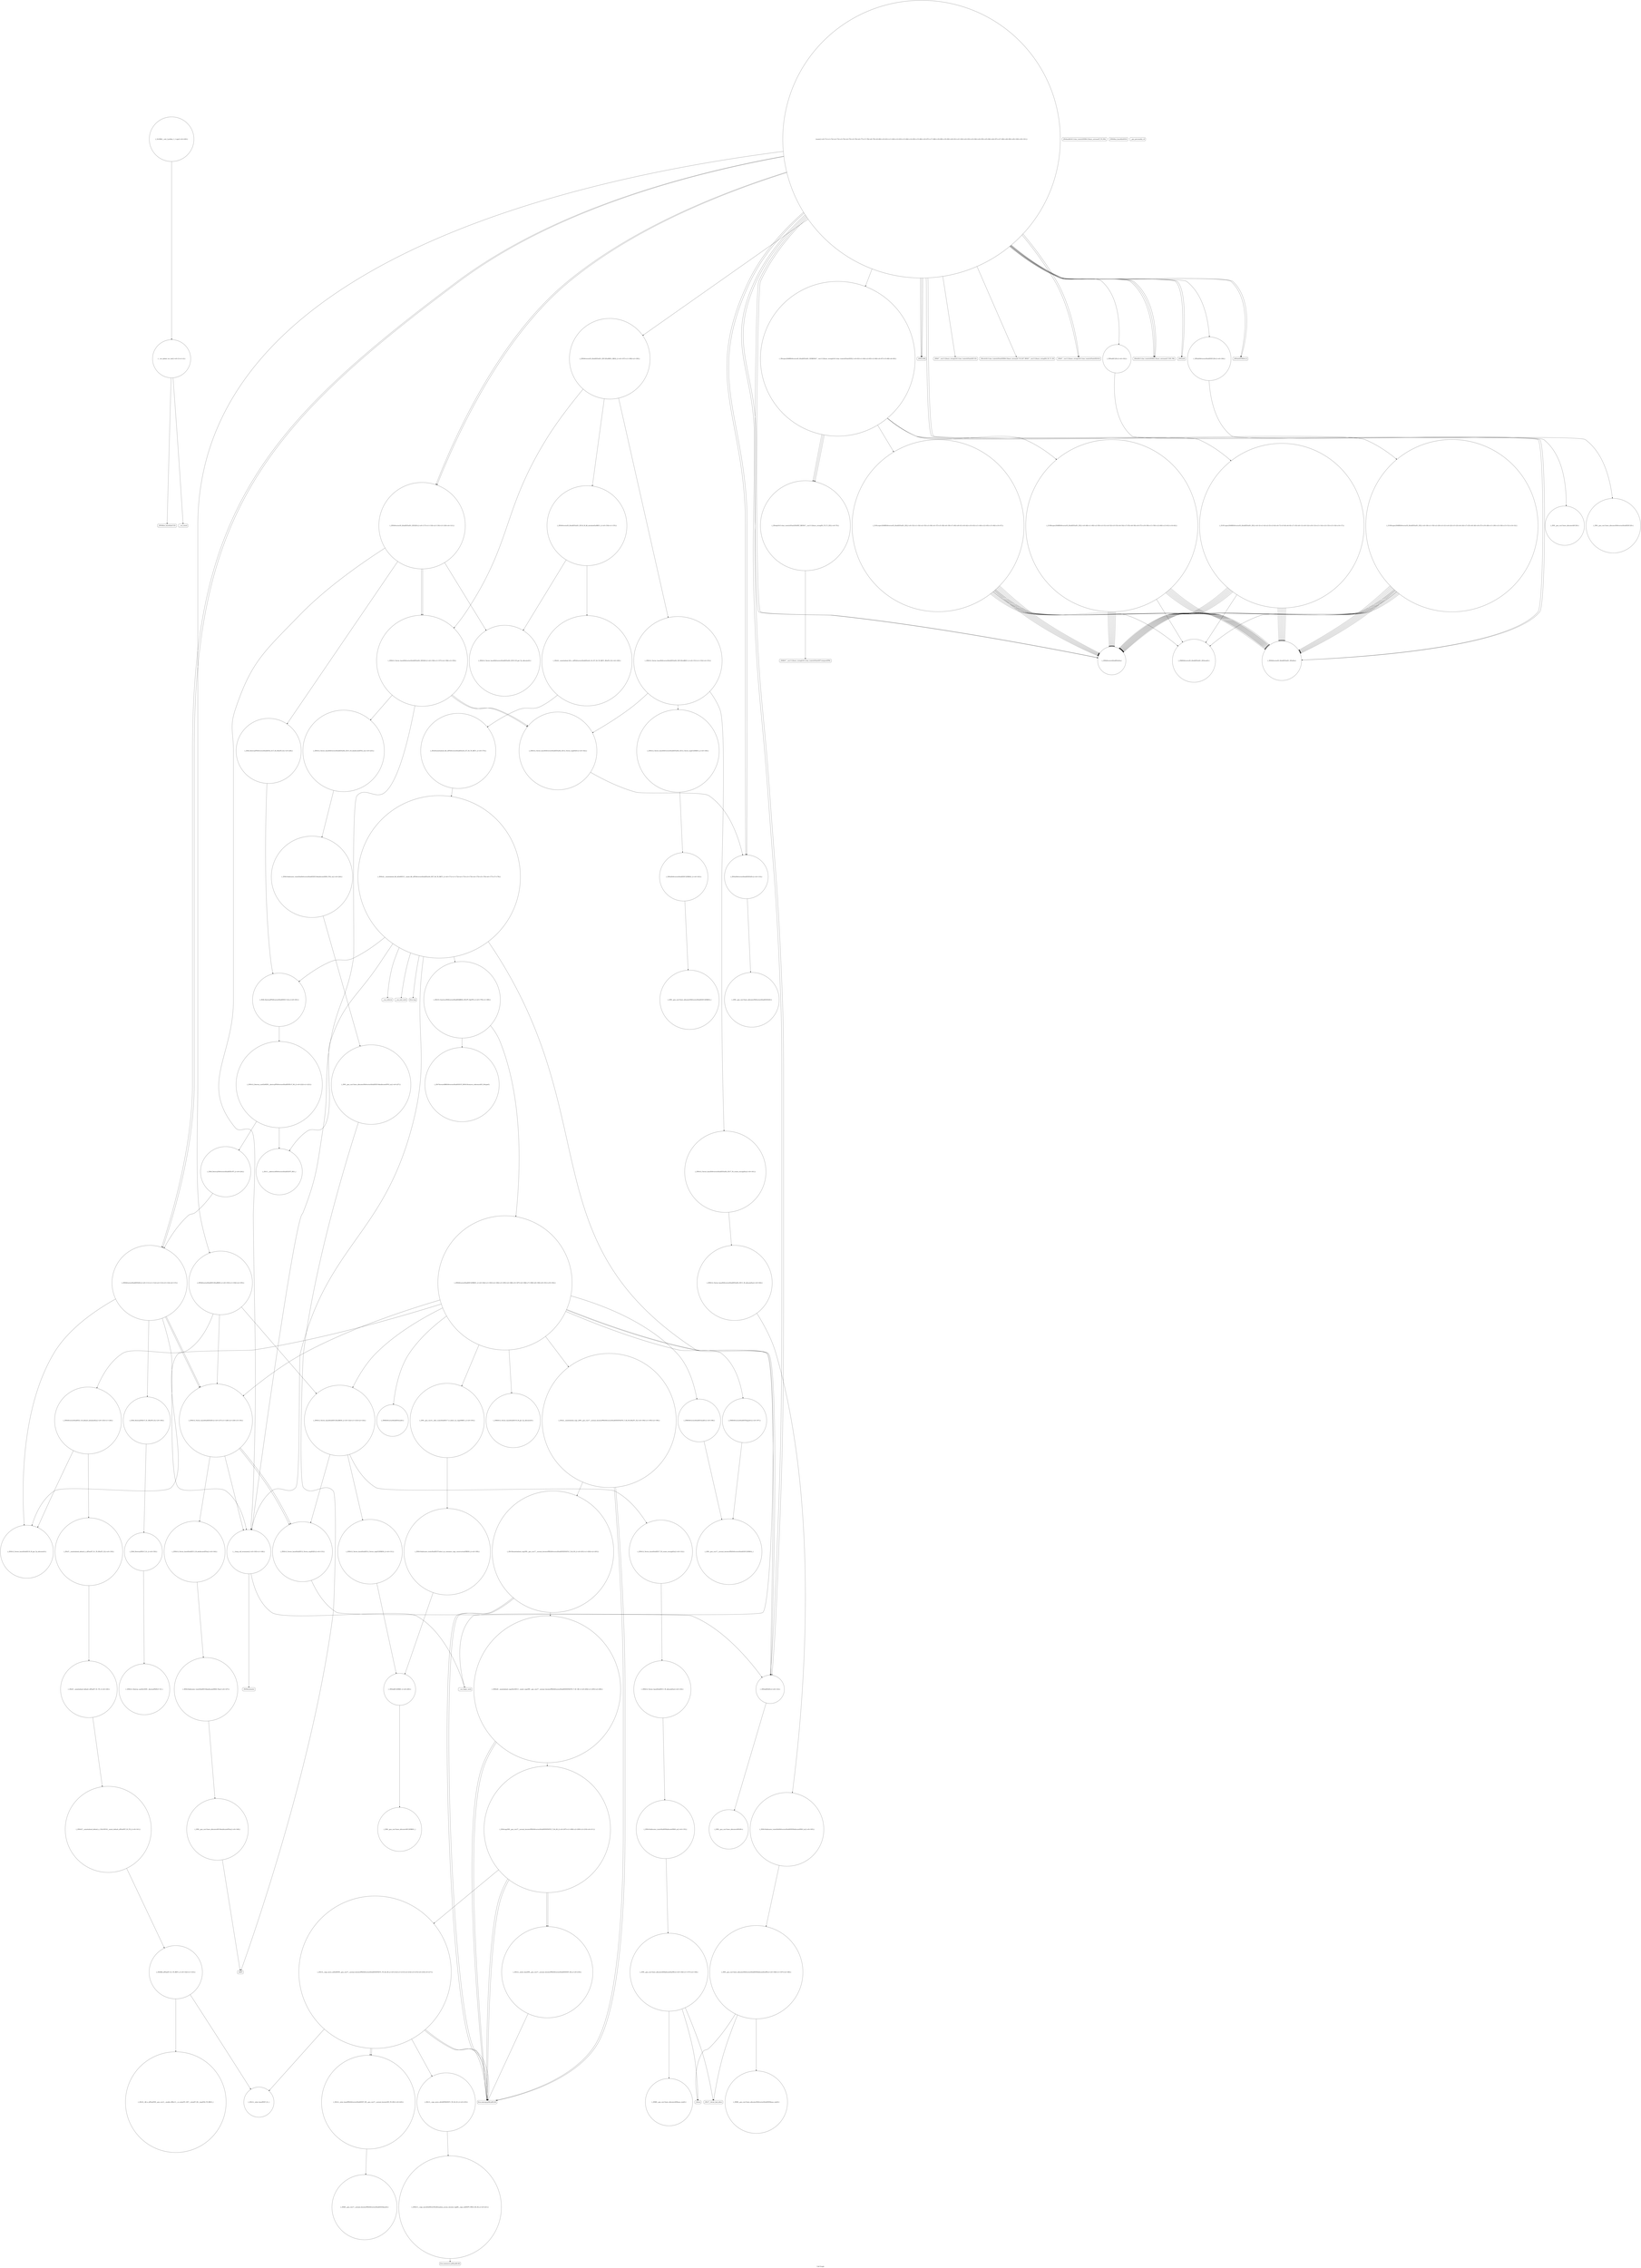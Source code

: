 digraph "Call Graph" {
	label="Call Graph";

	Node0x5592af02a7d0 [shape=record,shape=circle,label="{__cxx_global_var_init|{<s0>1|<s1>2}}"];
	Node0x5592af02a7d0:s0 -> Node0x5592af0287c0[color=black];
	Node0x5592af02a7d0:s1 -> Node0x5592af2be860[color=black];
	Node0x5592af2c2400 [shape=record,shape=circle,label="{_ZNKSt6vectorIiSaIiEE4sizeEv}"];
	Node0x5592af2bea60 [shape=record,shape=circle,label="{_ZNSt6vectorIiSaIiEEixEm}"];
	Node0x5592af2bff60 [shape=record,shape=circle,label="{_ZNSaIiEC2ERKS_|{<s0>200}}"];
	Node0x5592af2bff60:s0 -> Node0x5592af2bfae0[color=black];
	Node0x5592af2bede0 [shape=record,shape=Mrecord,label="{_ZNSirsERi}"];
	Node0x5592af2c02e0 [shape=record,shape=circle,label="{_ZSt13__copy_move_aILb0EPKiPiET1_T0_S4_S3_|{<s0>219}}"];
	Node0x5592af2c02e0:s0 -> Node0x5592af2c03e0[color=black];
	Node0x5592af2bf160 [shape=record,shape=circle,label="{_ZNSt6vectorIS_IiSaIiEESaIS1_EEC2EmRKS1_RKS2_|{<s0>107|<s1>108|<s2>109}}"];
	Node0x5592af2bf160:s0 -> Node0x5592af2c1800[color=black];
	Node0x5592af2bf160:s1 -> Node0x5592af2c1880[color=black];
	Node0x5592af2bf160:s2 -> Node0x5592af2c1900[color=black];
	Node0x5592af2c0660 [shape=record,shape=circle,label="{_ZSt8_DestroyISt6vectorIiSaIiEEEvPT_|{<s0>224}}"];
	Node0x5592af2c0660:s0 -> Node0x5592af2bf260[color=black];
	Node0x5592af2bf4e0 [shape=record,shape=Mrecord,label="{_ZSt4endlIcSt11char_traitsIcEERSt13basic_ostreamIT_T0_ES6_}"];
	Node0x5592af2bf860 [shape=record,shape=circle,label="{_ZNSt6vectorIiSaIiEE21_M_default_initializeEm|{<s0>125|<s1>126}}"];
	Node0x5592af2bf860:s0 -> Node0x5592af2c0f00[color=black];
	Node0x5592af2bf860:s1 -> Node0x5592af2bfe60[color=black];
	Node0x5592af2bfbe0 [shape=record,shape=circle,label="{_ZNSt16allocator_traitsISaIiEE8allocateERS0_m|{<s0>135}}"];
	Node0x5592af2bfbe0:s0 -> Node0x5592af2bfc60[color=black];
	Node0x5592af2c0f80 [shape=record,shape=circle,label="{_ZSt25__uninitialized_default_nIPimET_S1_T0_|{<s0>140}}"];
	Node0x5592af2c0f80:s0 -> Node0x5592af2c1000[color=black];
	Node0x5592af2c1300 [shape=record,shape=Mrecord,label="{__cxa_begin_catch}"];
	Node0x5592af2c1680 [shape=record,shape=circle,label="{_ZNSt12_Destroy_auxILb1EE9__destroyIPiEEvT_S3_}"];
	Node0x5592af2c1a00 [shape=record,shape=circle,label="{_ZNSt12_Vector_baseISt6vectorIiSaIiEESaIS2_EE17_M_create_storageEm|{<s0>161}}"];
	Node0x5592af2c1a00:s0 -> Node0x5592af2c1c00[color=black];
	Node0x5592af2c1d80 [shape=record,shape=circle,label="{_ZNK9__gnu_cxx13new_allocatorISt6vectorIiSaIiEEE8max_sizeEv}"];
	Node0x5592af2c2100 [shape=record,shape=circle,label="{_ZSt8_DestroyIPSt6vectorIiSaIiEEEvT_S4_|{<s0>181}}"];
	Node0x5592af2c2100:s0 -> Node0x5592af2c05e0[color=black];
	Node0x5592af0287c0 [shape=record,shape=Mrecord,label="{_ZNSt8ios_base4InitC1Ev}"];
	Node0x5592af2c2480 [shape=record,shape=circle,label="{_ZN9__gnu_cxx14__alloc_traitsISaIiEE17_S_select_on_copyERKS1_|{<s0>193}}"];
	Node0x5592af2c2480:s0 -> Node0x5592af2bfee0[color=black];
	Node0x5592af2beae0 [shape=record,shape=circle,label="{_Z10Dsuper2048RSt6vectorIS_IiSaIiEESaIS1_EE|{<s0>18|<s1>19|<s2>20|<s3>21|<s4>22|<s5>23|<s6>24|<s7>25|<s8>26|<s9>27|<s10>28|<s11>29|<s12>30|<s13>31|<s14>32}}"];
	Node0x5592af2beae0:s0 -> Node0x5592af2be960[color=black];
	Node0x5592af2beae0:s1 -> Node0x5592af2be9e0[color=black];
	Node0x5592af2beae0:s2 -> Node0x5592af2bea60[color=black];
	Node0x5592af2beae0:s3 -> Node0x5592af2be9e0[color=black];
	Node0x5592af2beae0:s4 -> Node0x5592af2bea60[color=black];
	Node0x5592af2beae0:s5 -> Node0x5592af2be9e0[color=black];
	Node0x5592af2beae0:s6 -> Node0x5592af2bea60[color=black];
	Node0x5592af2beae0:s7 -> Node0x5592af2be9e0[color=black];
	Node0x5592af2beae0:s8 -> Node0x5592af2bea60[color=black];
	Node0x5592af2beae0:s9 -> Node0x5592af2be9e0[color=black];
	Node0x5592af2beae0:s10 -> Node0x5592af2bea60[color=black];
	Node0x5592af2beae0:s11 -> Node0x5592af2be9e0[color=black];
	Node0x5592af2beae0:s12 -> Node0x5592af2bea60[color=black];
	Node0x5592af2beae0:s13 -> Node0x5592af2be9e0[color=black];
	Node0x5592af2beae0:s14 -> Node0x5592af2bea60[color=black];
	Node0x5592af2bffe0 [shape=record,shape=circle,label="{_ZSt18uninitialized_copyIN9__gnu_cxx17__normal_iteratorIPKiSt6vectorIiSaIiEEEEPiET0_T_SA_S9_|{<s0>201|<s1>202|<s2>203}}"];
	Node0x5592af2bffe0:s0 -> Node0x5592af2c0060[color=black];
	Node0x5592af2bffe0:s1 -> Node0x5592af2c0060[color=black];
	Node0x5592af2bffe0:s2 -> Node0x5592af2c00e0[color=black];
	Node0x5592af2bee60 [shape=record,shape=Mrecord,label="{_ZNSt7__cxx1112basic_stringIcSt11char_traitsIcESaIcEEC1Ev}"];
	Node0x5592af2c0360 [shape=record,shape=circle,label="{_ZSt12__niter_baseIPKiSt6vectorIiSaIiEEET_N9__gnu_cxx17__normal_iteratorIS5_T0_EE|{<s0>220}}"];
	Node0x5592af2c0360:s0 -> Node0x5592af2c04e0[color=black];
	Node0x5592af2bf1e0 [shape=record,shape=circle,label="{_ZNSaISt6vectorIiSaIiEEED2Ev|{<s0>110}}"];
	Node0x5592af2bf1e0:s0 -> Node0x5592af2c1780[color=black];
	Node0x5592af2c06e0 [shape=record,shape=circle,label="{_ZNSt12_Vector_baseISt6vectorIiSaIiEESaIS2_EE13_M_deallocateEPS2_m|{<s0>225}}"];
	Node0x5592af2c06e0:s0 -> Node0x5592af2c0760[color=black];
	Node0x5592af2bf560 [shape=record,shape=circle,label="{_ZNSt6vectorIS_IiSaIiEESaIS1_EED2Ev|{<s0>117|<s1>118|<s2>119|<s3>120|<s4>121}}"];
	Node0x5592af2bf560:s0 -> Node0x5592af2c1e80[color=black];
	Node0x5592af2bf560:s1 -> Node0x5592af2c0860[color=black];
	Node0x5592af2bf560:s2 -> Node0x5592af2c1900[color=black];
	Node0x5592af2bf560:s3 -> Node0x5592af2c1900[color=black];
	Node0x5592af2bf560:s4 -> Node0x5592af2c1280[color=black];
	Node0x5592af2bf8e0 [shape=record,shape=circle,label="{_ZNSt12_Vector_baseIiSaIiEED2Ev|{<s0>127|<s1>128|<s2>129|<s3>130}}"];
	Node0x5592af2bf8e0:s0 -> Node0x5592af2c1200[color=black];
	Node0x5592af2bf8e0:s1 -> Node0x5592af2bfa60[color=black];
	Node0x5592af2bf8e0:s2 -> Node0x5592af2bfa60[color=black];
	Node0x5592af2bf8e0:s3 -> Node0x5592af2c1280[color=black];
	Node0x5592af2bfc60 [shape=record,shape=circle,label="{_ZN9__gnu_cxx13new_allocatorIiE8allocateEmPKv|{<s0>136|<s1>137|<s2>138}}"];
	Node0x5592af2bfc60:s0 -> Node0x5592af2bfce0[color=black];
	Node0x5592af2bfc60:s1 -> Node0x5592af2bfd60[color=black];
	Node0x5592af2bfc60:s2 -> Node0x5592af2bfde0[color=black];
	Node0x5592af2c1000 [shape=record,shape=circle,label="{_ZNSt27__uninitialized_default_n_1ILb1EE18__uninit_default_nIPimEET_S3_T0_|{<s0>141}}"];
	Node0x5592af2c1000:s0 -> Node0x5592af2c1080[color=black];
	Node0x5592af2c1380 [shape=record,shape=Mrecord,label="{_ZSt9terminatev}"];
	Node0x5592af2c1700 [shape=record,shape=circle,label="{_ZN9__gnu_cxx13new_allocatorISt6vectorIiSaIiEEEC2Ev}"];
	Node0x5592af2c1a80 [shape=record,shape=circle,label="{_ZNSt12_Vector_baseISt6vectorIiSaIiEESaIS2_EE12_Vector_implD2Ev|{<s0>162}}"];
	Node0x5592af2c1a80:s0 -> Node0x5592af2bf1e0[color=black];
	Node0x5592af2c1e00 [shape=record,shape=circle,label="{_ZSt24__uninitialized_fill_n_aIPSt6vectorIiSaIiEEmS2_S2_ET_S4_T0_RKT1_RSaIT2_E|{<s0>169}}"];
	Node0x5592af2c1e00:s0 -> Node0x5592af2c1f00[color=black];
	Node0x5592af2c2180 [shape=record,shape=Mrecord,label="{__cxa_rethrow}"];
	Node0x5592af2be7e0 [shape=record,shape=Mrecord,label="{_ZNSt8ios_base4InitD1Ev}"];
	Node0x5592af2c2500 [shape=record,shape=circle,label="{_ZNKSt12_Vector_baseIiSaIiEE19_M_get_Tp_allocatorEv}"];
	Node0x5592af2beb60 [shape=record,shape=circle,label="{_Z10Lsuper2048RSt6vectorIS_IiSaIiEESaIS1_EE|{<s0>33|<s1>34|<s2>35|<s3>36|<s4>37|<s5>38|<s6>39|<s7>40|<s8>41|<s9>42|<s10>43|<s11>44|<s12>45|<s13>46|<s14>47}}"];
	Node0x5592af2beb60:s0 -> Node0x5592af2be960[color=black];
	Node0x5592af2beb60:s1 -> Node0x5592af2be9e0[color=black];
	Node0x5592af2beb60:s2 -> Node0x5592af2bea60[color=black];
	Node0x5592af2beb60:s3 -> Node0x5592af2be9e0[color=black];
	Node0x5592af2beb60:s4 -> Node0x5592af2bea60[color=black];
	Node0x5592af2beb60:s5 -> Node0x5592af2be9e0[color=black];
	Node0x5592af2beb60:s6 -> Node0x5592af2bea60[color=black];
	Node0x5592af2beb60:s7 -> Node0x5592af2be9e0[color=black];
	Node0x5592af2beb60:s8 -> Node0x5592af2bea60[color=black];
	Node0x5592af2beb60:s9 -> Node0x5592af2be9e0[color=black];
	Node0x5592af2beb60:s10 -> Node0x5592af2bea60[color=black];
	Node0x5592af2beb60:s11 -> Node0x5592af2be9e0[color=black];
	Node0x5592af2beb60:s12 -> Node0x5592af2bea60[color=black];
	Node0x5592af2beb60:s13 -> Node0x5592af2be9e0[color=black];
	Node0x5592af2beb60:s14 -> Node0x5592af2bea60[color=black];
	Node0x5592af2c0060 [shape=record,shape=Mrecord,label="{llvm.memcpy.p0i8.p0i8.i64}"];
	Node0x5592af2beee0 [shape=record,shape=Mrecord,label="{_ZStrsIcSt11char_traitsIcESaIcEERSt13basic_istreamIT_T0_ES7_RNSt7__cxx1112basic_stringIS4_S5_T1_EE}"];
	Node0x5592af2c03e0 [shape=record,shape=circle,label="{_ZNSt11__copy_moveILb0ELb1ESt26random_access_iterator_tagE8__copy_mIiEEPT_PKS3_S6_S4_|{<s0>221}}"];
	Node0x5592af2c03e0:s0 -> Node0x5592af2c0460[color=black];
	Node0x5592af2bf260 [shape=record,shape=circle,label="{_ZNSt6vectorIiSaIiEED2Ev|{<s0>111|<s1>112|<s2>113|<s3>114|<s4>115}}"];
	Node0x5592af2bf260:s0 -> Node0x5592af2c0f00[color=black];
	Node0x5592af2bf260:s1 -> Node0x5592af2c1580[color=black];
	Node0x5592af2bf260:s2 -> Node0x5592af2bf8e0[color=black];
	Node0x5592af2bf260:s3 -> Node0x5592af2bf8e0[color=black];
	Node0x5592af2bf260:s4 -> Node0x5592af2c1280[color=black];
	Node0x5592af2c0760 [shape=record,shape=circle,label="{_ZNSt16allocator_traitsISaISt6vectorIiSaIiEEEE10deallocateERS3_PS2_m|{<s0>226}}"];
	Node0x5592af2c0760:s0 -> Node0x5592af2c07e0[color=black];
	Node0x5592af2bf5e0 [shape=record,shape=Mrecord,label="{_ZNSt7__cxx1112basic_stringIcSt11char_traitsIcESaIcEED1Ev}"];
	Node0x5592af2bf960 [shape=record,shape=circle,label="{_ZNSt12_Vector_baseIiSaIiEE12_Vector_implC2ERKS0_|{<s0>131}}"];
	Node0x5592af2bf960:s0 -> Node0x5592af2bff60[color=black];
	Node0x5592af2bfce0 [shape=record,shape=circle,label="{_ZNK9__gnu_cxx13new_allocatorIiE8max_sizeEv}"];
	Node0x5592af2c1080 [shape=record,shape=circle,label="{_ZSt6fill_nIPimiET_S1_T0_RKT1_|{<s0>142|<s1>143}}"];
	Node0x5592af2c1080:s0 -> Node0x5592af2c1180[color=black];
	Node0x5592af2c1080:s1 -> Node0x5592af2c1100[color=black];
	Node0x5592af2c1400 [shape=record,shape=circle,label="{_ZNSt16allocator_traitsISaIiEE10deallocateERS0_Pim|{<s0>147}}"];
	Node0x5592af2c1400:s0 -> Node0x5592af2c1480[color=black];
	Node0x5592af2c1780 [shape=record,shape=circle,label="{_ZN9__gnu_cxx13new_allocatorISt6vectorIiSaIiEEED2Ev}"];
	Node0x5592af2c1b00 [shape=record,shape=circle,label="{_ZNSaISt6vectorIiSaIiEEEC2ERKS2_|{<s0>163}}"];
	Node0x5592af2c1b00:s0 -> Node0x5592af2c1b80[color=black];
	Node0x5592af2c1e80 [shape=record,shape=circle,label="{_ZNSt12_Vector_baseISt6vectorIiSaIiEESaIS2_EE19_M_get_Tp_allocatorEv}"];
	Node0x5592af2c2200 [shape=record,shape=Mrecord,label="{__cxa_end_catch}"];
	Node0x5592af2be860 [shape=record,shape=Mrecord,label="{__cxa_atexit}"];
	Node0x5592af2c2580 [shape=record,shape=circle,label="{_ZSt22__uninitialized_copy_aIN9__gnu_cxx17__normal_iteratorIPKiSt6vectorIiSaIiEEEEPiiET0_T_SA_S9_RSaIT1_E|{<s0>194|<s1>195|<s2>196}}"];
	Node0x5592af2c2580:s0 -> Node0x5592af2c0060[color=black];
	Node0x5592af2c2580:s1 -> Node0x5592af2c0060[color=black];
	Node0x5592af2c2580:s2 -> Node0x5592af2bffe0[color=black];
	Node0x5592af2bebe0 [shape=record,shape=circle,label="{_Z10Rsuper2048RSt6vectorIS_IiSaIiEESaIS1_EE|{<s0>48|<s1>49|<s2>50|<s3>51|<s4>52|<s5>53|<s6>54|<s7>55|<s8>56|<s9>57|<s10>58|<s11>59|<s12>60|<s13>61|<s14>62}}"];
	Node0x5592af2bebe0:s0 -> Node0x5592af2be960[color=black];
	Node0x5592af2bebe0:s1 -> Node0x5592af2be9e0[color=black];
	Node0x5592af2bebe0:s2 -> Node0x5592af2bea60[color=black];
	Node0x5592af2bebe0:s3 -> Node0x5592af2be9e0[color=black];
	Node0x5592af2bebe0:s4 -> Node0x5592af2bea60[color=black];
	Node0x5592af2bebe0:s5 -> Node0x5592af2be9e0[color=black];
	Node0x5592af2bebe0:s6 -> Node0x5592af2bea60[color=black];
	Node0x5592af2bebe0:s7 -> Node0x5592af2be9e0[color=black];
	Node0x5592af2bebe0:s8 -> Node0x5592af2bea60[color=black];
	Node0x5592af2bebe0:s9 -> Node0x5592af2be9e0[color=black];
	Node0x5592af2bebe0:s10 -> Node0x5592af2bea60[color=black];
	Node0x5592af2bebe0:s11 -> Node0x5592af2be9e0[color=black];
	Node0x5592af2bebe0:s12 -> Node0x5592af2bea60[color=black];
	Node0x5592af2bebe0:s13 -> Node0x5592af2be9e0[color=black];
	Node0x5592af2bebe0:s14 -> Node0x5592af2bea60[color=black];
	Node0x5592af2c00e0 [shape=record,shape=circle,label="{_ZNSt20__uninitialized_copyILb1EE13__uninit_copyIN9__gnu_cxx17__normal_iteratorIPKiSt6vectorIiSaIiEEEEPiEET0_T_SC_SB_|{<s0>204|<s1>205|<s2>206}}"];
	Node0x5592af2c00e0:s0 -> Node0x5592af2c0060[color=black];
	Node0x5592af2c00e0:s1 -> Node0x5592af2c0060[color=black];
	Node0x5592af2c00e0:s2 -> Node0x5592af2c0160[color=black];
	Node0x5592af2bef60 [shape=record,shape=Mrecord,label="{__gxx_personality_v0}"];
	Node0x5592af2c0460 [shape=record,shape=Mrecord,label="{llvm.memmove.p0i8.p0i8.i64}"];
	Node0x5592af2bf2e0 [shape=record,shape=circle,label="{_ZNSaIiED2Ev|{<s0>116}}"];
	Node0x5592af2bf2e0:s0 -> Node0x5592af2bf760[color=black];
	Node0x5592af2c07e0 [shape=record,shape=circle,label="{_ZN9__gnu_cxx13new_allocatorISt6vectorIiSaIiEEE10deallocateEPS3_m|{<s0>227}}"];
	Node0x5592af2c07e0:s0 -> Node0x5592af2c1500[color=black];
	Node0x5592af2bf660 [shape=record,shape=Mrecord,label="{_ZNKSt7__cxx1112basic_stringIcSt11char_traitsIcESaIcEE7compareEPKc}"];
	Node0x5592af2bf9e0 [shape=record,shape=circle,label="{_ZNSt12_Vector_baseIiSaIiEE17_M_create_storageEm|{<s0>132}}"];
	Node0x5592af2bf9e0:s0 -> Node0x5592af2bfb60[color=black];
	Node0x5592af2bfd60 [shape=record,shape=Mrecord,label="{_ZSt17__throw_bad_allocv}"];
	Node0x5592af2c1100 [shape=record,shape=circle,label="{_ZSt10__fill_n_aIPimiEN9__gnu_cxx11__enable_ifIXsr11__is_scalarIT1_EE7__valueET_E6__typeES4_T0_RKS3_}"];
	Node0x5592af2c1480 [shape=record,shape=circle,label="{_ZN9__gnu_cxx13new_allocatorIiE10deallocateEPim|{<s0>148}}"];
	Node0x5592af2c1480:s0 -> Node0x5592af2c1500[color=black];
	Node0x5592af2c1800 [shape=record,shape=circle,label="{_ZNSt12_Vector_baseISt6vectorIiSaIiEESaIS2_EEC2EmRKS3_|{<s0>151|<s1>152|<s2>153}}"];
	Node0x5592af2c1800:s0 -> Node0x5592af2c1980[color=black];
	Node0x5592af2c1800:s1 -> Node0x5592af2c1a00[color=black];
	Node0x5592af2c1800:s2 -> Node0x5592af2c1a80[color=black];
	Node0x5592af2c1b80 [shape=record,shape=circle,label="{_ZN9__gnu_cxx13new_allocatorISt6vectorIiSaIiEEEC2ERKS4_}"];
	Node0x5592af2c1f00 [shape=record,shape=circle,label="{_ZSt20uninitialized_fill_nIPSt6vectorIiSaIiEEmS2_ET_S4_T0_RKT1_|{<s0>170}}"];
	Node0x5592af2c1f00:s0 -> Node0x5592af2c1f80[color=black];
	Node0x5592af2c2280 [shape=record,shape=Mrecord,label="{llvm.trap}"];
	Node0x5592af2be8e0 [shape=record,shape=circle,label="{_Z10Usuper2048RSt6vectorIS_IiSaIiEESaIS1_EE|{<s0>3|<s1>4|<s2>5|<s3>6|<s4>7|<s5>8|<s6>9|<s7>10|<s8>11|<s9>12|<s10>13|<s11>14|<s12>15|<s13>16|<s14>17}}"];
	Node0x5592af2be8e0:s0 -> Node0x5592af2be960[color=black];
	Node0x5592af2be8e0:s1 -> Node0x5592af2be9e0[color=black];
	Node0x5592af2be8e0:s2 -> Node0x5592af2bea60[color=black];
	Node0x5592af2be8e0:s3 -> Node0x5592af2be9e0[color=black];
	Node0x5592af2be8e0:s4 -> Node0x5592af2bea60[color=black];
	Node0x5592af2be8e0:s5 -> Node0x5592af2be9e0[color=black];
	Node0x5592af2be8e0:s6 -> Node0x5592af2bea60[color=black];
	Node0x5592af2be8e0:s7 -> Node0x5592af2be9e0[color=black];
	Node0x5592af2be8e0:s8 -> Node0x5592af2bea60[color=black];
	Node0x5592af2be8e0:s9 -> Node0x5592af2be9e0[color=black];
	Node0x5592af2be8e0:s10 -> Node0x5592af2bea60[color=black];
	Node0x5592af2be8e0:s11 -> Node0x5592af2be9e0[color=black];
	Node0x5592af2be8e0:s12 -> Node0x5592af2bea60[color=black];
	Node0x5592af2be8e0:s13 -> Node0x5592af2be9e0[color=black];
	Node0x5592af2be8e0:s14 -> Node0x5592af2bea60[color=black];
	Node0x5592af2c2600 [shape=record,shape=circle,label="{_ZNKSt6vectorIiSaIiEE5beginEv|{<s0>197}}"];
	Node0x5592af2c2600:s0 -> Node0x5592af2c0560[color=black];
	Node0x5592af2bec60 [shape=record,shape=circle,label="{_Z9super2048RSt6vectorIS_IiSaIiEESaIS1_EERKNSt7__cxx1112basic_stringIcSt11char_traitsIcESaIcEEE|{<s0>63|<s1>64|<s2>65|<s3>66|<s4>67|<s5>68|<s6>69}}"];
	Node0x5592af2bec60:s0 -> Node0x5592af2bece0[color=black];
	Node0x5592af2bec60:s1 -> Node0x5592af2be8e0[color=black];
	Node0x5592af2bec60:s2 -> Node0x5592af2bece0[color=black];
	Node0x5592af2bec60:s3 -> Node0x5592af2beae0[color=black];
	Node0x5592af2bec60:s4 -> Node0x5592af2bece0[color=black];
	Node0x5592af2bec60:s5 -> Node0x5592af2beb60[color=black];
	Node0x5592af2bec60:s6 -> Node0x5592af2bebe0[color=black];
	Node0x5592af2c0160 [shape=record,shape=circle,label="{_ZSt4copyIN9__gnu_cxx17__normal_iteratorIPKiSt6vectorIiSaIiEEEEPiET0_T_SA_S9_|{<s0>207|<s1>208|<s2>209|<s3>210|<s4>211}}"];
	Node0x5592af2c0160:s0 -> Node0x5592af2c0060[color=black];
	Node0x5592af2c0160:s1 -> Node0x5592af2c0260[color=black];
	Node0x5592af2c0160:s2 -> Node0x5592af2c0060[color=black];
	Node0x5592af2c0160:s3 -> Node0x5592af2c0260[color=black];
	Node0x5592af2c0160:s4 -> Node0x5592af2c01e0[color=black];
	Node0x5592af2befe0 [shape=record,shape=circle,label="{_ZNSaIiEC2Ev|{<s0>102}}"];
	Node0x5592af2befe0:s0 -> Node0x5592af2bf6e0[color=black];
	Node0x5592af2c04e0 [shape=record,shape=circle,label="{_ZNK9__gnu_cxx17__normal_iteratorIPKiSt6vectorIiSaIiEEE4baseEv}"];
	Node0x5592af2bf360 [shape=record,shape=Mrecord,label="{_ZStlsISt11char_traitsIcEERSt13basic_ostreamIcT_ES5_PKc}"];
	Node0x5592af2c0860 [shape=record,shape=circle,label="{_ZSt8_DestroyIPSt6vectorIiSaIiEES2_EvT_S4_RSaIT0_E|{<s0>228}}"];
	Node0x5592af2c0860:s0 -> Node0x5592af2c2100[color=black];
	Node0x5592af2bf6e0 [shape=record,shape=circle,label="{_ZN9__gnu_cxx13new_allocatorIiEC2Ev}"];
	Node0x5592af2bfa60 [shape=record,shape=circle,label="{_ZNSt12_Vector_baseIiSaIiEE12_Vector_implD2Ev|{<s0>133}}"];
	Node0x5592af2bfa60:s0 -> Node0x5592af2bf2e0[color=black];
	Node0x5592af2bfde0 [shape=record,shape=Mrecord,label="{_Znwm}"];
	Node0x5592af2c1180 [shape=record,shape=circle,label="{_ZSt12__niter_baseIPiET_S1_}"];
	Node0x5592af2c1500 [shape=record,shape=Mrecord,label="{_ZdlPv}"];
	Node0x5592af2c1880 [shape=record,shape=circle,label="{_ZNSt6vectorIS_IiSaIiEESaIS1_EE18_M_fill_initializeEmRKS1_|{<s0>154|<s1>155}}"];
	Node0x5592af2c1880:s0 -> Node0x5592af2c1e80[color=black];
	Node0x5592af2c1880:s1 -> Node0x5592af2c1e00[color=black];
	Node0x5592af2c1c00 [shape=record,shape=circle,label="{_ZNSt12_Vector_baseISt6vectorIiSaIiEESaIS2_EE11_M_allocateEm|{<s0>164}}"];
	Node0x5592af2c1c00:s0 -> Node0x5592af2c1c80[color=black];
	Node0x5592af2c1f80 [shape=record,shape=circle,label="{_ZNSt22__uninitialized_fill_nILb0EE15__uninit_fill_nIPSt6vectorIiSaIiEEmS4_EET_S6_T0_RKT1_|{<s0>171|<s1>172|<s2>173|<s3>174|<s4>175|<s5>176|<s6>177|<s7>178}}"];
	Node0x5592af2c1f80:s0 -> Node0x5592af2c2080[color=black];
	Node0x5592af2c1f80:s1 -> Node0x5592af2c2000[color=black];
	Node0x5592af2c1f80:s2 -> Node0x5592af2c1300[color=black];
	Node0x5592af2c1f80:s3 -> Node0x5592af2c2100[color=black];
	Node0x5592af2c1f80:s4 -> Node0x5592af2c2180[color=black];
	Node0x5592af2c1f80:s5 -> Node0x5592af2c2200[color=black];
	Node0x5592af2c1f80:s6 -> Node0x5592af2c2280[color=black];
	Node0x5592af2c1f80:s7 -> Node0x5592af2c1280[color=black];
	Node0x5592af2c2300 [shape=record,shape=circle,label="{_ZSt7forwardIRKSt6vectorIiSaIiEEEOT_RNSt16remove_referenceIS5_E4typeE}"];
	Node0x5592af2be960 [shape=record,shape=circle,label="{_ZNKSt6vectorIS_IiSaIiEESaIS1_EE4sizeEv}"];
	Node0x5592af2c2680 [shape=record,shape=circle,label="{_ZNKSt6vectorIiSaIiEE3endEv|{<s0>198}}"];
	Node0x5592af2c2680:s0 -> Node0x5592af2c0560[color=black];
	Node0x5592af2bece0 [shape=record,shape=circle,label="{_ZSteqIcSt11char_traitsIcESaIcEEbPKT_RKNSt7__cxx1112basic_stringIS3_T0_T1_EE|{<s0>70}}"];
	Node0x5592af2bece0:s0 -> Node0x5592af2bf660[color=black];
	Node0x5592af2c01e0 [shape=record,shape=circle,label="{_ZSt14__copy_move_a2ILb0EN9__gnu_cxx17__normal_iteratorIPKiSt6vectorIiSaIiEEEEPiET1_T0_SA_S9_|{<s0>212|<s1>213|<s2>214|<s3>215|<s4>216|<s5>217}}"];
	Node0x5592af2c01e0:s0 -> Node0x5592af2c0060[color=black];
	Node0x5592af2c01e0:s1 -> Node0x5592af2c0360[color=black];
	Node0x5592af2c01e0:s2 -> Node0x5592af2c0060[color=black];
	Node0x5592af2c01e0:s3 -> Node0x5592af2c0360[color=black];
	Node0x5592af2c01e0:s4 -> Node0x5592af2c1180[color=black];
	Node0x5592af2c01e0:s5 -> Node0x5592af2c02e0[color=black];
	Node0x5592af2bf060 [shape=record,shape=circle,label="{_ZNSt6vectorIiSaIiEEC2EmRKS0_|{<s0>103|<s1>104|<s2>105}}"];
	Node0x5592af2bf060:s0 -> Node0x5592af2bf7e0[color=black];
	Node0x5592af2bf060:s1 -> Node0x5592af2bf860[color=black];
	Node0x5592af2bf060:s2 -> Node0x5592af2bf8e0[color=black];
	Node0x5592af2c0560 [shape=record,shape=circle,label="{_ZN9__gnu_cxx17__normal_iteratorIPKiSt6vectorIiSaIiEEEC2ERKS2_}"];
	Node0x5592af2bf3e0 [shape=record,shape=Mrecord,label="{_ZNSolsEi}"];
	Node0x5592af2c08e0 [shape=record,shape=circle,label="{_GLOBAL__sub_I_jecklee_1_1.cpp|{<s0>229}}"];
	Node0x5592af2c08e0:s0 -> Node0x5592af02a7d0[color=black];
	Node0x5592af2bf760 [shape=record,shape=circle,label="{_ZN9__gnu_cxx13new_allocatorIiED2Ev}"];
	Node0x5592af2bfae0 [shape=record,shape=circle,label="{_ZN9__gnu_cxx13new_allocatorIiEC2ERKS1_}"];
	Node0x5592af2bfe60 [shape=record,shape=circle,label="{_ZSt27__uninitialized_default_n_aIPimiET_S1_T0_RSaIT1_E|{<s0>139}}"];
	Node0x5592af2bfe60:s0 -> Node0x5592af2c0f80[color=black];
	Node0x5592af2c1200 [shape=record,shape=circle,label="{_ZNSt12_Vector_baseIiSaIiEE13_M_deallocateEPim|{<s0>144}}"];
	Node0x5592af2c1200:s0 -> Node0x5592af2c1400[color=black];
	Node0x5592af2c1580 [shape=record,shape=circle,label="{_ZSt8_DestroyIPiiEvT_S1_RSaIT0_E|{<s0>149}}"];
	Node0x5592af2c1580:s0 -> Node0x5592af2c1600[color=black];
	Node0x5592af2c1900 [shape=record,shape=circle,label="{_ZNSt12_Vector_baseISt6vectorIiSaIiEESaIS2_EED2Ev|{<s0>156|<s1>157|<s2>158|<s3>159}}"];
	Node0x5592af2c1900:s0 -> Node0x5592af2c06e0[color=black];
	Node0x5592af2c1900:s1 -> Node0x5592af2c1a80[color=black];
	Node0x5592af2c1900:s2 -> Node0x5592af2c1a80[color=black];
	Node0x5592af2c1900:s3 -> Node0x5592af2c1280[color=black];
	Node0x5592af2c1c80 [shape=record,shape=circle,label="{_ZNSt16allocator_traitsISaISt6vectorIiSaIiEEEE8allocateERS3_m|{<s0>165}}"];
	Node0x5592af2c1c80:s0 -> Node0x5592af2c1d00[color=black];
	Node0x5592af2c2000 [shape=record,shape=circle,label="{_ZSt10_ConstructISt6vectorIiSaIiEEJRKS2_EEvPT_DpOT0_|{<s0>179|<s1>180}}"];
	Node0x5592af2c2000:s0 -> Node0x5592af2c2300[color=black];
	Node0x5592af2c2000:s1 -> Node0x5592af2c2380[color=black];
	Node0x5592af2c2380 [shape=record,shape=circle,label="{_ZNSt6vectorIiSaIiEEC2ERKS1_|{<s0>182|<s1>183|<s2>184|<s3>185|<s4>186|<s5>187|<s6>188|<s7>189|<s8>190|<s9>191|<s10>192}}"];
	Node0x5592af2c2380:s0 -> Node0x5592af2c2400[color=black];
	Node0x5592af2c2380:s1 -> Node0x5592af2c2500[color=black];
	Node0x5592af2c2380:s2 -> Node0x5592af2c2480[color=black];
	Node0x5592af2c2380:s3 -> Node0x5592af2bf7e0[color=black];
	Node0x5592af2c2380:s4 -> Node0x5592af2bf2e0[color=black];
	Node0x5592af2c2380:s5 -> Node0x5592af2c2600[color=black];
	Node0x5592af2c2380:s6 -> Node0x5592af2c2680[color=black];
	Node0x5592af2c2380:s7 -> Node0x5592af2c0f00[color=black];
	Node0x5592af2c2380:s8 -> Node0x5592af2c2580[color=black];
	Node0x5592af2c2380:s9 -> Node0x5592af2bf2e0[color=black];
	Node0x5592af2c2380:s10 -> Node0x5592af2bf8e0[color=black];
	Node0x5592af2be9e0 [shape=record,shape=circle,label="{_ZNSt6vectorIS_IiSaIiEESaIS1_EEixEm}"];
	Node0x5592af2bfee0 [shape=record,shape=circle,label="{_ZNSt16allocator_traitsISaIiEE37select_on_container_copy_constructionERKS0_|{<s0>199}}"];
	Node0x5592af2bfee0:s0 -> Node0x5592af2bff60[color=black];
	Node0x5592af2bed60 [shape=record,shape=circle,label="{main|{<s0>71|<s1>72|<s2>73|<s3>74|<s4>75|<s5>76|<s6>77|<s7>78|<s8>79|<s9>80|<s10>81|<s11>82|<s12>83|<s13>84|<s14>85|<s15>86|<s16>87|<s17>88|<s18>89|<s19>90|<s20>91|<s21>92|<s22>93|<s23>94|<s24>95|<s25>96|<s26>97|<s27>98|<s28>99|<s29>100|<s30>101}}"];
	Node0x5592af2bed60:s0 -> Node0x5592af2bede0[color=black];
	Node0x5592af2bed60:s1 -> Node0x5592af2bee60[color=black];
	Node0x5592af2bed60:s2 -> Node0x5592af2bede0[color=black];
	Node0x5592af2bed60:s3 -> Node0x5592af2beee0[color=black];
	Node0x5592af2bed60:s4 -> Node0x5592af2befe0[color=black];
	Node0x5592af2bed60:s5 -> Node0x5592af2bf060[color=black];
	Node0x5592af2bed60:s6 -> Node0x5592af2bf0e0[color=black];
	Node0x5592af2bed60:s7 -> Node0x5592af2bf160[color=black];
	Node0x5592af2bed60:s8 -> Node0x5592af2bf1e0[color=black];
	Node0x5592af2bed60:s9 -> Node0x5592af2bf260[color=black];
	Node0x5592af2bed60:s10 -> Node0x5592af2bf2e0[color=black];
	Node0x5592af2bed60:s11 -> Node0x5592af2be9e0[color=black];
	Node0x5592af2bed60:s12 -> Node0x5592af2bea60[color=black];
	Node0x5592af2bed60:s13 -> Node0x5592af2bede0[color=black];
	Node0x5592af2bed60:s14 -> Node0x5592af2bf1e0[color=black];
	Node0x5592af2bed60:s15 -> Node0x5592af2bf260[color=black];
	Node0x5592af2bed60:s16 -> Node0x5592af2bf2e0[color=black];
	Node0x5592af2bed60:s17 -> Node0x5592af2bf560[color=black];
	Node0x5592af2bed60:s18 -> Node0x5592af2bec60[color=black];
	Node0x5592af2bed60:s19 -> Node0x5592af2bf360[color=black];
	Node0x5592af2bed60:s20 -> Node0x5592af2bf3e0[color=black];
	Node0x5592af2bed60:s21 -> Node0x5592af2bf360[color=black];
	Node0x5592af2bed60:s22 -> Node0x5592af2bf460[color=black];
	Node0x5592af2bed60:s23 -> Node0x5592af2be9e0[color=black];
	Node0x5592af2bed60:s24 -> Node0x5592af2bea60[color=black];
	Node0x5592af2bed60:s25 -> Node0x5592af2bf3e0[color=black];
	Node0x5592af2bed60:s26 -> Node0x5592af2bf360[color=black];
	Node0x5592af2bed60:s27 -> Node0x5592af2bf460[color=black];
	Node0x5592af2bed60:s28 -> Node0x5592af2bf560[color=black];
	Node0x5592af2bed60:s29 -> Node0x5592af2bf5e0[color=black];
	Node0x5592af2bed60:s30 -> Node0x5592af2bf5e0[color=black];
	Node0x5592af2c0260 [shape=record,shape=circle,label="{_ZSt12__miter_baseIN9__gnu_cxx17__normal_iteratorIPKiSt6vectorIiSaIiEEEEET_S8_|{<s0>218}}"];
	Node0x5592af2c0260:s0 -> Node0x5592af2c0060[color=black];
	Node0x5592af2bf0e0 [shape=record,shape=circle,label="{_ZNSaISt6vectorIiSaIiEEEC2Ev|{<s0>106}}"];
	Node0x5592af2bf0e0:s0 -> Node0x5592af2c1700[color=black];
	Node0x5592af2c05e0 [shape=record,shape=circle,label="{_ZNSt12_Destroy_auxILb0EE9__destroyIPSt6vectorIiSaIiEEEEvT_S6_|{<s0>222|<s1>223}}"];
	Node0x5592af2c05e0:s0 -> Node0x5592af2c2080[color=black];
	Node0x5592af2c05e0:s1 -> Node0x5592af2c0660[color=black];
	Node0x5592af2bf460 [shape=record,shape=Mrecord,label="{_ZNSolsEPFRSoS_E}"];
	Node0x5592af2bf7e0 [shape=record,shape=circle,label="{_ZNSt12_Vector_baseIiSaIiEEC2EmRKS0_|{<s0>122|<s1>123|<s2>124}}"];
	Node0x5592af2bf7e0:s0 -> Node0x5592af2bf960[color=black];
	Node0x5592af2bf7e0:s1 -> Node0x5592af2bf9e0[color=black];
	Node0x5592af2bf7e0:s2 -> Node0x5592af2bfa60[color=black];
	Node0x5592af2bfb60 [shape=record,shape=circle,label="{_ZNSt12_Vector_baseIiSaIiEE11_M_allocateEm|{<s0>134}}"];
	Node0x5592af2bfb60:s0 -> Node0x5592af2bfbe0[color=black];
	Node0x5592af2c0f00 [shape=record,shape=circle,label="{_ZNSt12_Vector_baseIiSaIiEE19_M_get_Tp_allocatorEv}"];
	Node0x5592af2c1280 [shape=record,shape=circle,label="{__clang_call_terminate|{<s0>145|<s1>146}}"];
	Node0x5592af2c1280:s0 -> Node0x5592af2c1300[color=black];
	Node0x5592af2c1280:s1 -> Node0x5592af2c1380[color=black];
	Node0x5592af2c1600 [shape=record,shape=circle,label="{_ZSt8_DestroyIPiEvT_S1_|{<s0>150}}"];
	Node0x5592af2c1600:s0 -> Node0x5592af2c1680[color=black];
	Node0x5592af2c1980 [shape=record,shape=circle,label="{_ZNSt12_Vector_baseISt6vectorIiSaIiEESaIS2_EE12_Vector_implC2ERKS3_|{<s0>160}}"];
	Node0x5592af2c1980:s0 -> Node0x5592af2c1b00[color=black];
	Node0x5592af2c1d00 [shape=record,shape=circle,label="{_ZN9__gnu_cxx13new_allocatorISt6vectorIiSaIiEEE8allocateEmPKv|{<s0>166|<s1>167|<s2>168}}"];
	Node0x5592af2c1d00:s0 -> Node0x5592af2c1d80[color=black];
	Node0x5592af2c1d00:s1 -> Node0x5592af2bfd60[color=black];
	Node0x5592af2c1d00:s2 -> Node0x5592af2bfde0[color=black];
	Node0x5592af2c2080 [shape=record,shape=circle,label="{_ZSt11__addressofISt6vectorIiSaIiEEEPT_RS3_}"];
}
